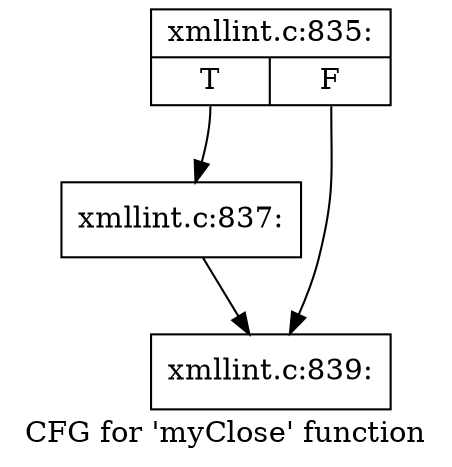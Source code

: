 digraph "CFG for 'myClose' function" {
	label="CFG for 'myClose' function";

	Node0x51074e0 [shape=record,label="{xmllint.c:835:|{<s0>T|<s1>F}}"];
	Node0x51074e0:s0 -> Node0x51178a0;
	Node0x51074e0:s1 -> Node0x5116de0;
	Node0x51178a0 [shape=record,label="{xmllint.c:837:}"];
	Node0x51178a0 -> Node0x5116de0;
	Node0x5116de0 [shape=record,label="{xmllint.c:839:}"];
}
